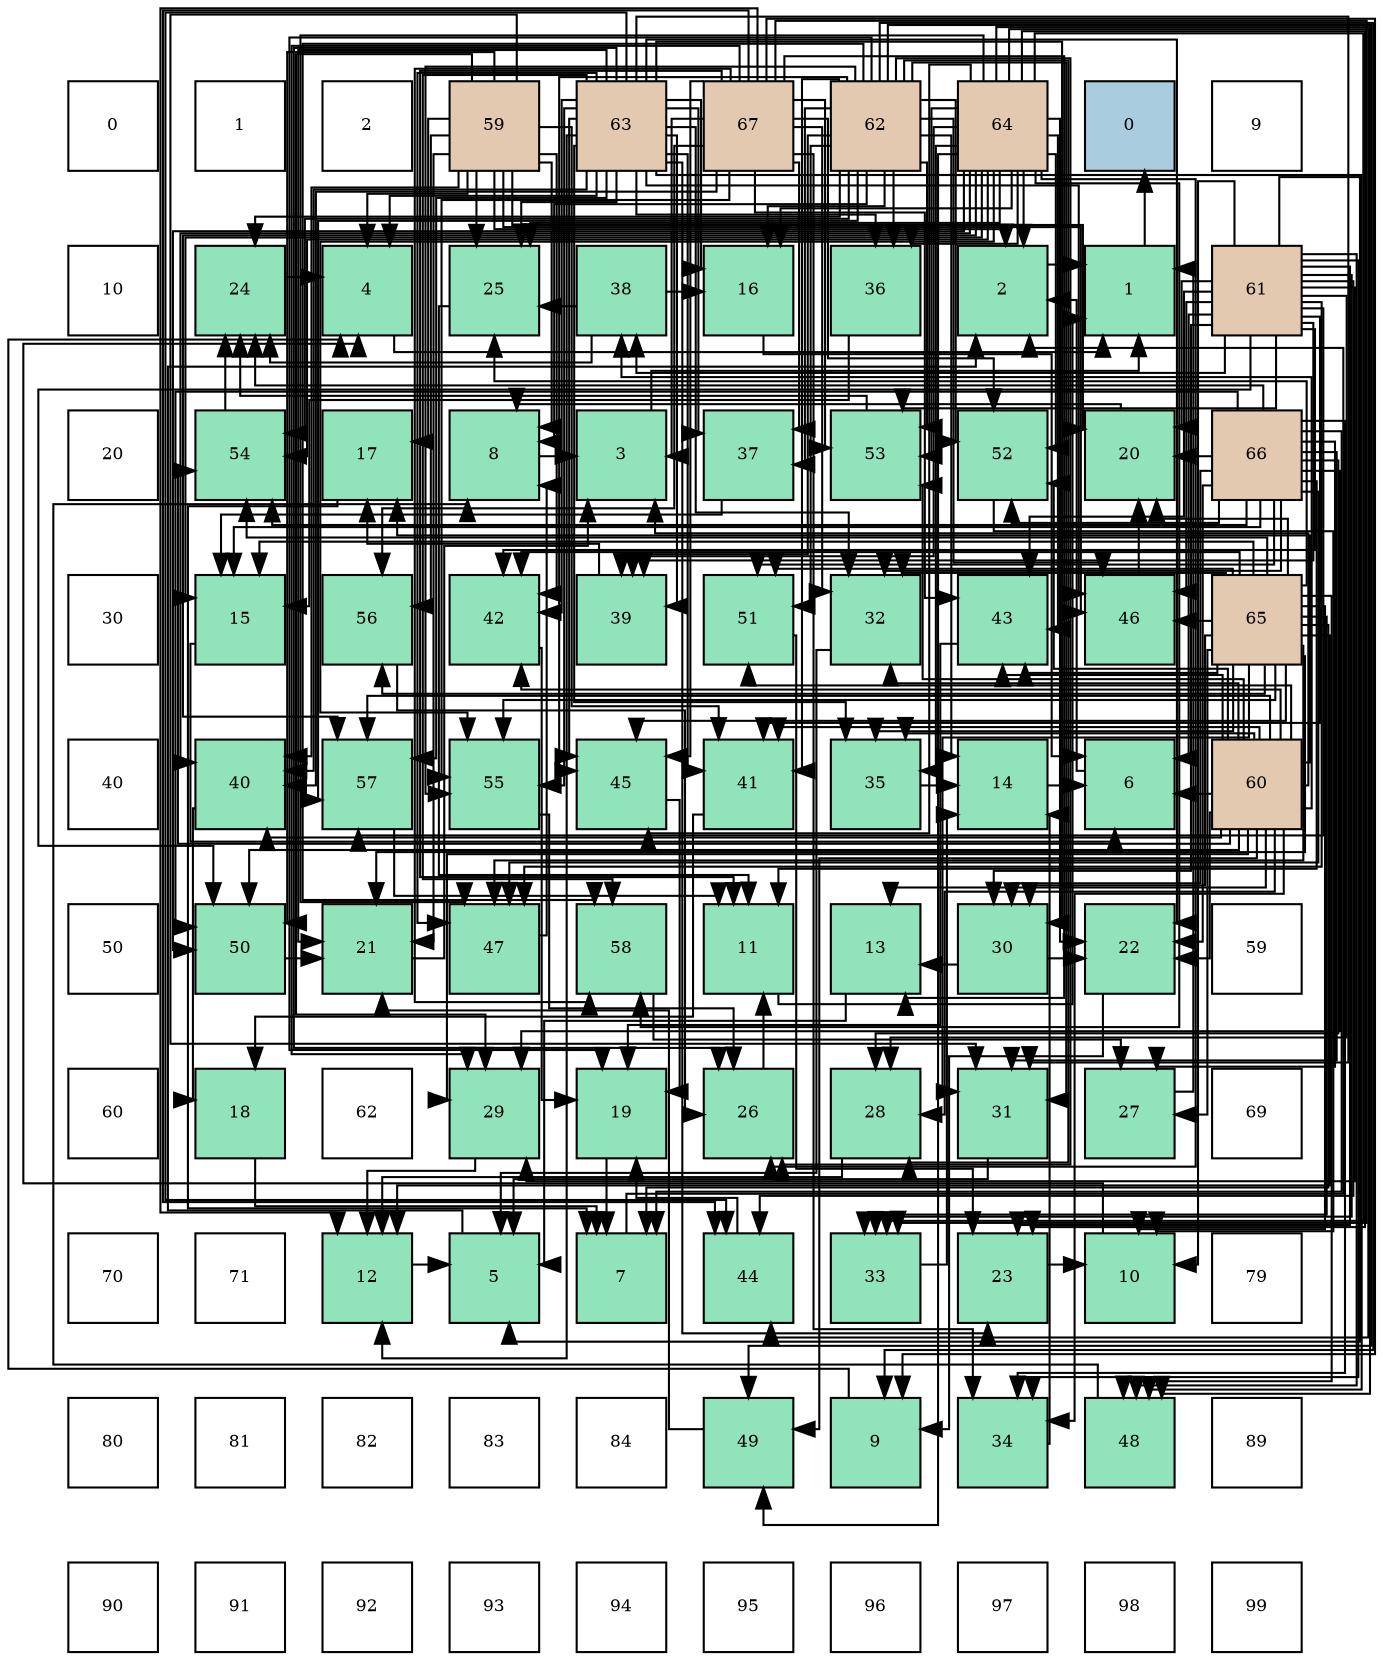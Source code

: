 digraph layout{
 rankdir=TB;
 splines=ortho;
 node [style=filled shape=square fixedsize=true width=0.6];
0[label="0", fontsize=8, fillcolor="#ffffff"];
1[label="1", fontsize=8, fillcolor="#ffffff"];
2[label="2", fontsize=8, fillcolor="#ffffff"];
3[label="59", fontsize=8, fillcolor="#e3c9af"];
4[label="63", fontsize=8, fillcolor="#e3c9af"];
5[label="67", fontsize=8, fillcolor="#e3c9af"];
6[label="62", fontsize=8, fillcolor="#e3c9af"];
7[label="64", fontsize=8, fillcolor="#e3c9af"];
8[label="0", fontsize=8, fillcolor="#a9ccde"];
9[label="9", fontsize=8, fillcolor="#ffffff"];
10[label="10", fontsize=8, fillcolor="#ffffff"];
11[label="24", fontsize=8, fillcolor="#91e3bb"];
12[label="4", fontsize=8, fillcolor="#91e3bb"];
13[label="25", fontsize=8, fillcolor="#91e3bb"];
14[label="38", fontsize=8, fillcolor="#91e3bb"];
15[label="16", fontsize=8, fillcolor="#91e3bb"];
16[label="36", fontsize=8, fillcolor="#91e3bb"];
17[label="2", fontsize=8, fillcolor="#91e3bb"];
18[label="1", fontsize=8, fillcolor="#91e3bb"];
19[label="61", fontsize=8, fillcolor="#e3c9af"];
20[label="20", fontsize=8, fillcolor="#ffffff"];
21[label="54", fontsize=8, fillcolor="#91e3bb"];
22[label="17", fontsize=8, fillcolor="#91e3bb"];
23[label="8", fontsize=8, fillcolor="#91e3bb"];
24[label="3", fontsize=8, fillcolor="#91e3bb"];
25[label="37", fontsize=8, fillcolor="#91e3bb"];
26[label="53", fontsize=8, fillcolor="#91e3bb"];
27[label="52", fontsize=8, fillcolor="#91e3bb"];
28[label="20", fontsize=8, fillcolor="#91e3bb"];
29[label="66", fontsize=8, fillcolor="#e3c9af"];
30[label="30", fontsize=8, fillcolor="#ffffff"];
31[label="15", fontsize=8, fillcolor="#91e3bb"];
32[label="56", fontsize=8, fillcolor="#91e3bb"];
33[label="42", fontsize=8, fillcolor="#91e3bb"];
34[label="39", fontsize=8, fillcolor="#91e3bb"];
35[label="51", fontsize=8, fillcolor="#91e3bb"];
36[label="32", fontsize=8, fillcolor="#91e3bb"];
37[label="43", fontsize=8, fillcolor="#91e3bb"];
38[label="46", fontsize=8, fillcolor="#91e3bb"];
39[label="65", fontsize=8, fillcolor="#e3c9af"];
40[label="40", fontsize=8, fillcolor="#ffffff"];
41[label="40", fontsize=8, fillcolor="#91e3bb"];
42[label="57", fontsize=8, fillcolor="#91e3bb"];
43[label="55", fontsize=8, fillcolor="#91e3bb"];
44[label="45", fontsize=8, fillcolor="#91e3bb"];
45[label="41", fontsize=8, fillcolor="#91e3bb"];
46[label="35", fontsize=8, fillcolor="#91e3bb"];
47[label="14", fontsize=8, fillcolor="#91e3bb"];
48[label="6", fontsize=8, fillcolor="#91e3bb"];
49[label="60", fontsize=8, fillcolor="#e3c9af"];
50[label="50", fontsize=8, fillcolor="#ffffff"];
51[label="50", fontsize=8, fillcolor="#91e3bb"];
52[label="21", fontsize=8, fillcolor="#91e3bb"];
53[label="47", fontsize=8, fillcolor="#91e3bb"];
54[label="58", fontsize=8, fillcolor="#91e3bb"];
55[label="11", fontsize=8, fillcolor="#91e3bb"];
56[label="13", fontsize=8, fillcolor="#91e3bb"];
57[label="30", fontsize=8, fillcolor="#91e3bb"];
58[label="22", fontsize=8, fillcolor="#91e3bb"];
59[label="59", fontsize=8, fillcolor="#ffffff"];
60[label="60", fontsize=8, fillcolor="#ffffff"];
61[label="18", fontsize=8, fillcolor="#91e3bb"];
62[label="62", fontsize=8, fillcolor="#ffffff"];
63[label="29", fontsize=8, fillcolor="#91e3bb"];
64[label="19", fontsize=8, fillcolor="#91e3bb"];
65[label="26", fontsize=8, fillcolor="#91e3bb"];
66[label="28", fontsize=8, fillcolor="#91e3bb"];
67[label="31", fontsize=8, fillcolor="#91e3bb"];
68[label="27", fontsize=8, fillcolor="#91e3bb"];
69[label="69", fontsize=8, fillcolor="#ffffff"];
70[label="70", fontsize=8, fillcolor="#ffffff"];
71[label="71", fontsize=8, fillcolor="#ffffff"];
72[label="12", fontsize=8, fillcolor="#91e3bb"];
73[label="5", fontsize=8, fillcolor="#91e3bb"];
74[label="7", fontsize=8, fillcolor="#91e3bb"];
75[label="44", fontsize=8, fillcolor="#91e3bb"];
76[label="33", fontsize=8, fillcolor="#91e3bb"];
77[label="23", fontsize=8, fillcolor="#91e3bb"];
78[label="10", fontsize=8, fillcolor="#91e3bb"];
79[label="79", fontsize=8, fillcolor="#ffffff"];
80[label="80", fontsize=8, fillcolor="#ffffff"];
81[label="81", fontsize=8, fillcolor="#ffffff"];
82[label="82", fontsize=8, fillcolor="#ffffff"];
83[label="83", fontsize=8, fillcolor="#ffffff"];
84[label="84", fontsize=8, fillcolor="#ffffff"];
85[label="49", fontsize=8, fillcolor="#91e3bb"];
86[label="9", fontsize=8, fillcolor="#91e3bb"];
87[label="34", fontsize=8, fillcolor="#91e3bb"];
88[label="48", fontsize=8, fillcolor="#91e3bb"];
89[label="89", fontsize=8, fillcolor="#ffffff"];
90[label="90", fontsize=8, fillcolor="#ffffff"];
91[label="91", fontsize=8, fillcolor="#ffffff"];
92[label="92", fontsize=8, fillcolor="#ffffff"];
93[label="93", fontsize=8, fillcolor="#ffffff"];
94[label="94", fontsize=8, fillcolor="#ffffff"];
95[label="95", fontsize=8, fillcolor="#ffffff"];
96[label="96", fontsize=8, fillcolor="#ffffff"];
97[label="97", fontsize=8, fillcolor="#ffffff"];
98[label="98", fontsize=8, fillcolor="#ffffff"];
99[label="99", fontsize=8, fillcolor="#ffffff"];
edge [constraint=false, style=vis];18 -> 8;
17 -> 18;
24 -> 18;
12 -> 18;
73 -> 17;
48 -> 17;
74 -> 17;
23 -> 24;
86 -> 12;
78 -> 12;
55 -> 18;
72 -> 73;
56 -> 73;
47 -> 48;
31 -> 48;
15 -> 48;
22 -> 74;
61 -> 74;
64 -> 74;
28 -> 23;
52 -> 24;
58 -> 86;
77 -> 78;
11 -> 12;
13 -> 55;
65 -> 55;
68 -> 18;
66 -> 72;
63 -> 72;
57 -> 56;
57 -> 58;
67 -> 73;
36 -> 73;
76 -> 47;
87 -> 47;
46 -> 47;
16 -> 31;
25 -> 31;
14 -> 15;
14 -> 11;
14 -> 13;
34 -> 22;
41 -> 61;
45 -> 61;
33 -> 64;
37 -> 64;
75 -> 64;
44 -> 64;
38 -> 28;
53 -> 23;
88 -> 23;
85 -> 52;
51 -> 52;
35 -> 77;
27 -> 78;
26 -> 11;
21 -> 11;
43 -> 65;
32 -> 65;
42 -> 55;
54 -> 68;
3 -> 17;
3 -> 12;
3 -> 23;
3 -> 22;
3 -> 28;
3 -> 52;
3 -> 13;
3 -> 63;
3 -> 67;
3 -> 41;
3 -> 45;
3 -> 33;
3 -> 38;
3 -> 51;
3 -> 32;
49 -> 24;
49 -> 48;
49 -> 56;
49 -> 22;
49 -> 58;
49 -> 66;
49 -> 63;
49 -> 36;
49 -> 87;
49 -> 46;
49 -> 14;
49 -> 41;
49 -> 45;
49 -> 33;
49 -> 37;
49 -> 85;
49 -> 51;
49 -> 35;
49 -> 27;
49 -> 26;
49 -> 21;
49 -> 42;
19 -> 73;
19 -> 48;
19 -> 78;
19 -> 28;
19 -> 77;
19 -> 66;
19 -> 63;
19 -> 57;
19 -> 76;
19 -> 87;
19 -> 14;
19 -> 34;
19 -> 45;
19 -> 33;
19 -> 37;
19 -> 75;
19 -> 38;
19 -> 53;
19 -> 88;
19 -> 51;
19 -> 26;
19 -> 42;
6 -> 23;
6 -> 86;
6 -> 47;
6 -> 15;
6 -> 64;
6 -> 11;
6 -> 65;
6 -> 66;
6 -> 67;
6 -> 16;
6 -> 25;
6 -> 34;
6 -> 45;
6 -> 44;
6 -> 38;
6 -> 85;
6 -> 35;
6 -> 27;
6 -> 26;
6 -> 21;
6 -> 43;
6 -> 42;
6 -> 54;
4 -> 12;
4 -> 72;
4 -> 15;
4 -> 52;
4 -> 58;
4 -> 77;
4 -> 13;
4 -> 65;
4 -> 57;
4 -> 67;
4 -> 36;
4 -> 46;
4 -> 16;
4 -> 25;
4 -> 34;
4 -> 41;
4 -> 45;
4 -> 33;
4 -> 75;
4 -> 44;
4 -> 38;
4 -> 53;
4 -> 88;
4 -> 43;
4 -> 42;
4 -> 54;
7 -> 17;
7 -> 31;
7 -> 15;
7 -> 58;
7 -> 77;
7 -> 13;
7 -> 65;
7 -> 76;
7 -> 46;
7 -> 16;
7 -> 34;
7 -> 41;
7 -> 37;
7 -> 75;
7 -> 44;
7 -> 53;
7 -> 88;
7 -> 85;
7 -> 51;
7 -> 27;
7 -> 26;
7 -> 21;
7 -> 43;
7 -> 42;
7 -> 54;
39 -> 74;
39 -> 78;
39 -> 72;
39 -> 31;
39 -> 28;
39 -> 52;
39 -> 13;
39 -> 68;
39 -> 57;
39 -> 67;
39 -> 36;
39 -> 76;
39 -> 46;
39 -> 33;
39 -> 37;
39 -> 44;
39 -> 38;
39 -> 53;
39 -> 88;
39 -> 35;
39 -> 21;
39 -> 43;
39 -> 32;
29 -> 74;
29 -> 55;
29 -> 31;
29 -> 28;
29 -> 58;
29 -> 11;
29 -> 68;
29 -> 66;
29 -> 63;
29 -> 57;
29 -> 67;
29 -> 36;
29 -> 87;
29 -> 53;
29 -> 51;
29 -> 35;
29 -> 27;
29 -> 21;
5 -> 24;
5 -> 86;
5 -> 55;
5 -> 72;
5 -> 56;
5 -> 63;
5 -> 36;
5 -> 76;
5 -> 87;
5 -> 25;
5 -> 41;
5 -> 37;
5 -> 75;
5 -> 44;
5 -> 27;
5 -> 26;
5 -> 43;
5 -> 32;
5 -> 54;
edge [constraint=true, style=invis];
0 -> 10 -> 20 -> 30 -> 40 -> 50 -> 60 -> 70 -> 80 -> 90;
1 -> 11 -> 21 -> 31 -> 41 -> 51 -> 61 -> 71 -> 81 -> 91;
2 -> 12 -> 22 -> 32 -> 42 -> 52 -> 62 -> 72 -> 82 -> 92;
3 -> 13 -> 23 -> 33 -> 43 -> 53 -> 63 -> 73 -> 83 -> 93;
4 -> 14 -> 24 -> 34 -> 44 -> 54 -> 64 -> 74 -> 84 -> 94;
5 -> 15 -> 25 -> 35 -> 45 -> 55 -> 65 -> 75 -> 85 -> 95;
6 -> 16 -> 26 -> 36 -> 46 -> 56 -> 66 -> 76 -> 86 -> 96;
7 -> 17 -> 27 -> 37 -> 47 -> 57 -> 67 -> 77 -> 87 -> 97;
8 -> 18 -> 28 -> 38 -> 48 -> 58 -> 68 -> 78 -> 88 -> 98;
9 -> 19 -> 29 -> 39 -> 49 -> 59 -> 69 -> 79 -> 89 -> 99;
rank = same {0 -> 1 -> 2 -> 3 -> 4 -> 5 -> 6 -> 7 -> 8 -> 9};
rank = same {10 -> 11 -> 12 -> 13 -> 14 -> 15 -> 16 -> 17 -> 18 -> 19};
rank = same {20 -> 21 -> 22 -> 23 -> 24 -> 25 -> 26 -> 27 -> 28 -> 29};
rank = same {30 -> 31 -> 32 -> 33 -> 34 -> 35 -> 36 -> 37 -> 38 -> 39};
rank = same {40 -> 41 -> 42 -> 43 -> 44 -> 45 -> 46 -> 47 -> 48 -> 49};
rank = same {50 -> 51 -> 52 -> 53 -> 54 -> 55 -> 56 -> 57 -> 58 -> 59};
rank = same {60 -> 61 -> 62 -> 63 -> 64 -> 65 -> 66 -> 67 -> 68 -> 69};
rank = same {70 -> 71 -> 72 -> 73 -> 74 -> 75 -> 76 -> 77 -> 78 -> 79};
rank = same {80 -> 81 -> 82 -> 83 -> 84 -> 85 -> 86 -> 87 -> 88 -> 89};
rank = same {90 -> 91 -> 92 -> 93 -> 94 -> 95 -> 96 -> 97 -> 98 -> 99};
}
